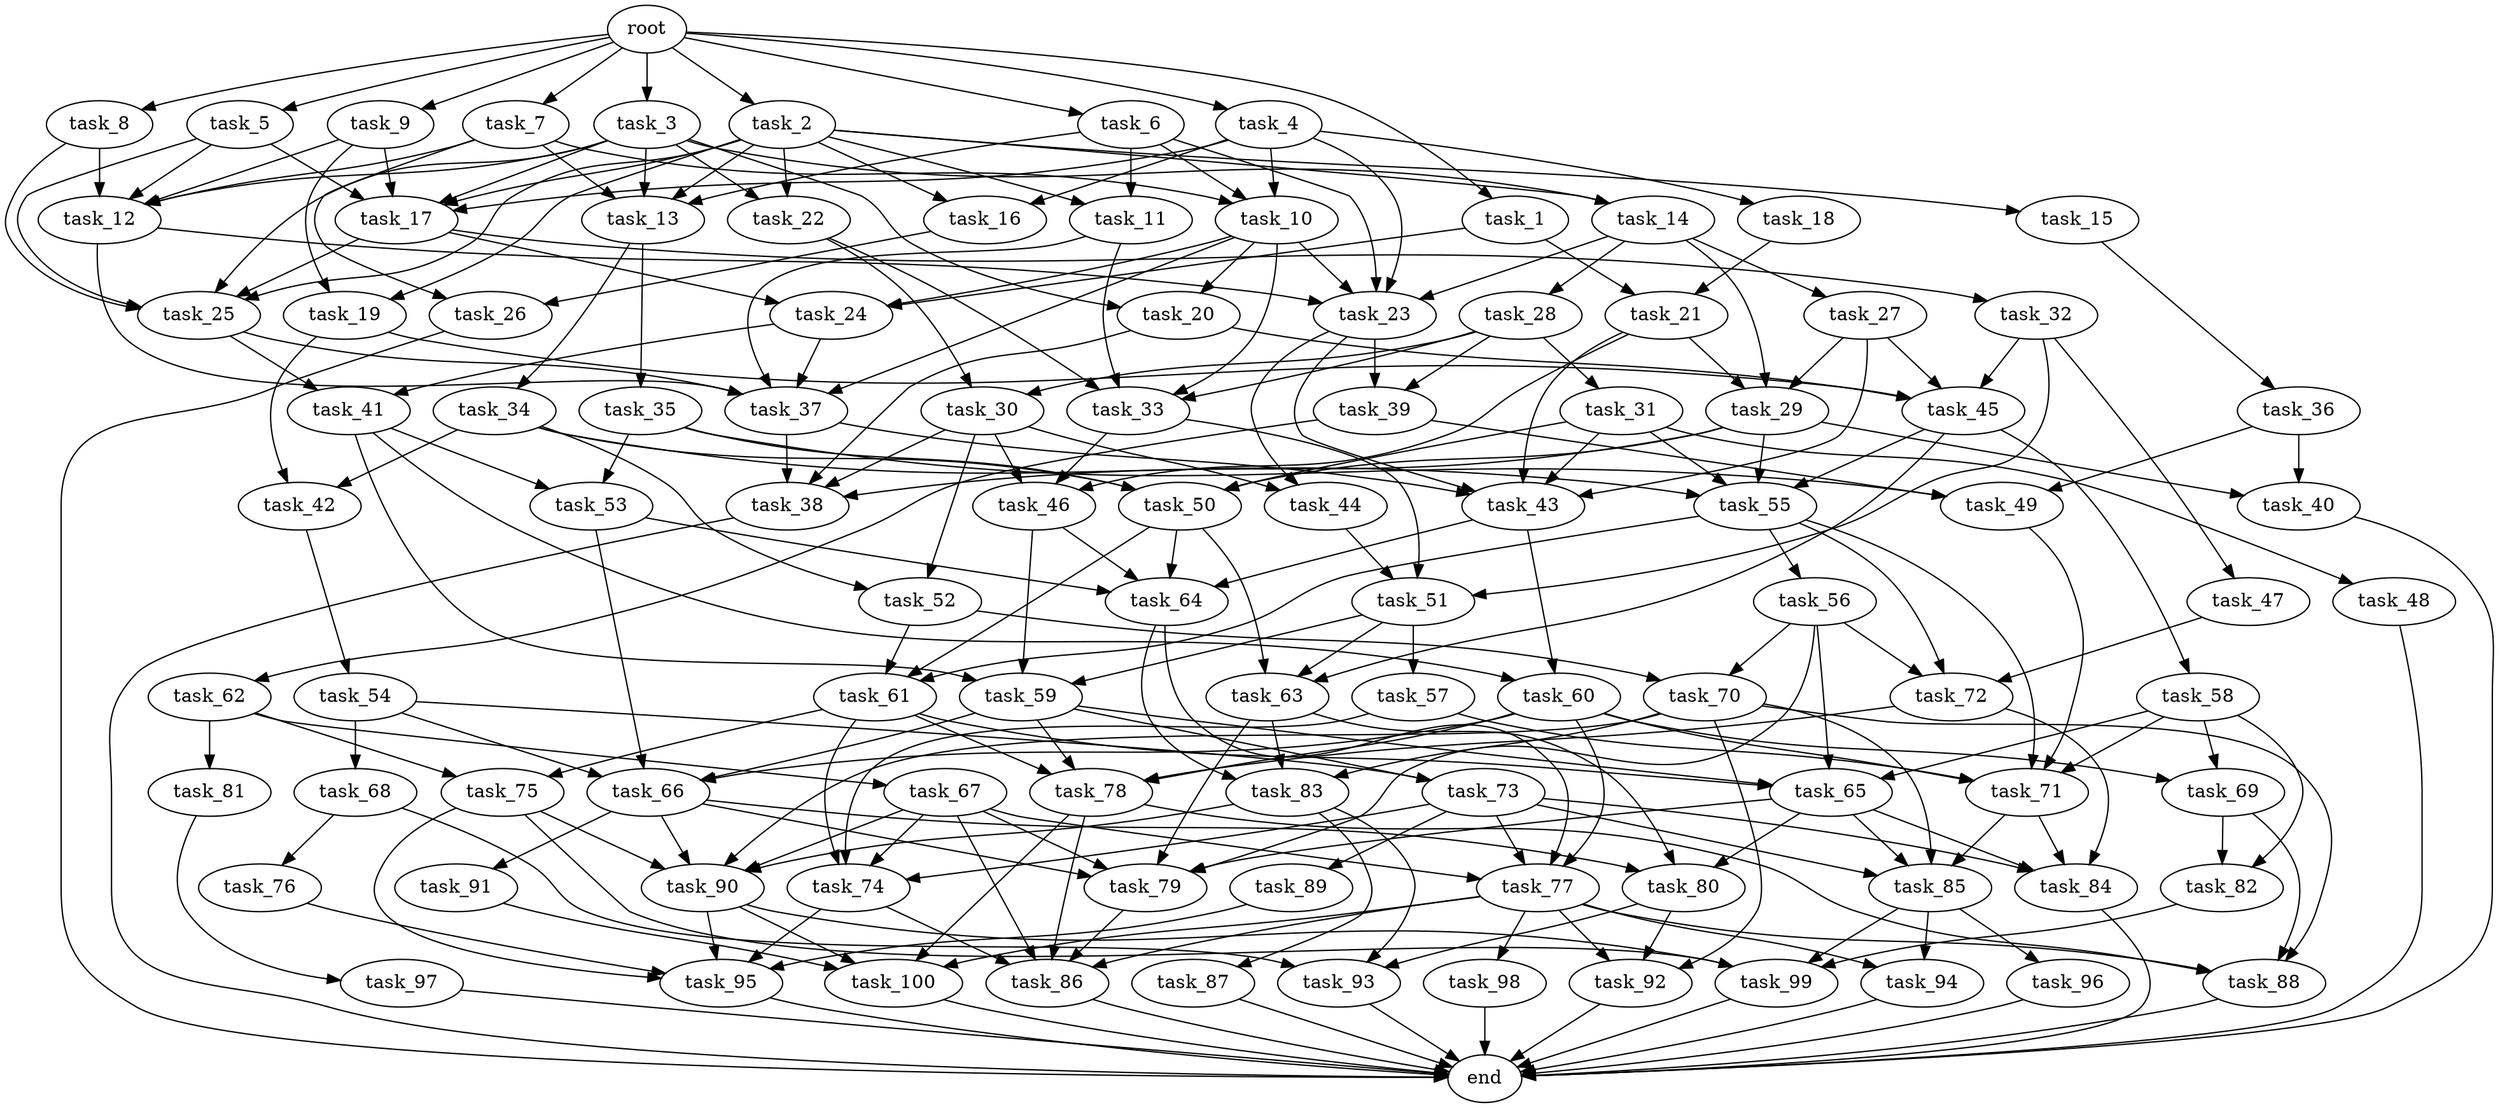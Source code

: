 digraph G {
  task_75 [size="4.476180e+11"];
  task_100 [size="1.993719e+11"];
  task_92 [size="8.848187e+11"];
  task_19 [size="8.412101e+11"];
  task_68 [size="2.714855e+11"];
  task_71 [size="3.795632e+11"];
  task_60 [size="1.104647e+11"];
  task_73 [size="8.115058e+11"];
  task_50 [size="6.832679e+11"];
  task_31 [size="3.147349e+11"];
  task_10 [size="4.754585e+11"];
  task_49 [size="4.896079e+11"];
  task_88 [size="1.747343e+11"];
  task_12 [size="9.505687e+11"];
  task_79 [size="6.151439e+11"];
  task_37 [size="5.015803e+11"];
  task_61 [size="9.280329e+11"];
  task_42 [size="8.991856e+11"];
  task_51 [size="4.538661e+11"];
  root [size="0.000000e+00"];
  task_56 [size="5.322420e+11"];
  task_95 [size="9.864154e+11"];
  task_22 [size="4.657814e+11"];
  task_32 [size="6.678395e+11"];
  task_25 [size="1.748274e+11"];
  task_99 [size="9.708734e+11"];
  task_96 [size="1.693975e+11"];
  task_36 [size="8.446414e+11"];
  task_16 [size="4.160192e+11"];
  task_33 [size="6.341174e+11"];
  task_27 [size="7.724489e+11"];
  task_89 [size="6.372494e+11"];
  end [size="0.000000e+00"];
  task_7 [size="7.978412e+11"];
  task_26 [size="3.446316e+11"];
  task_87 [size="6.279160e+11"];
  task_2 [size="2.470762e+11"];
  task_21 [size="1.164014e+11"];
  task_28 [size="7.401237e+10"];
  task_69 [size="9.730465e+11"];
  task_13 [size="7.945159e+11"];
  task_48 [size="7.262906e+11"];
  task_55 [size="6.234968e+11"];
  task_81 [size="7.194128e+11"];
  task_11 [size="1.537389e+11"];
  task_5 [size="2.725147e+11"];
  task_62 [size="1.866946e+11"];
  task_93 [size="7.240271e+11"];
  task_54 [size="8.389569e+11"];
  task_52 [size="4.971904e+11"];
  task_29 [size="6.700175e+11"];
  task_85 [size="4.281912e+11"];
  task_44 [size="2.687519e+11"];
  task_8 [size="6.917165e+11"];
  task_38 [size="5.524343e+11"];
  task_9 [size="6.864698e+11"];
  task_63 [size="2.222850e+11"];
  task_65 [size="3.899684e+10"];
  task_59 [size="4.293868e+11"];
  task_34 [size="2.600571e+11"];
  task_20 [size="6.257180e+11"];
  task_1 [size="6.554987e+11"];
  task_23 [size="6.652196e+11"];
  task_6 [size="3.886026e+11"];
  task_74 [size="6.716350e+11"];
  task_97 [size="2.359059e+11"];
  task_57 [size="6.729061e+11"];
  task_67 [size="7.133660e+11"];
  task_64 [size="5.538251e+11"];
  task_66 [size="6.889334e+11"];
  task_45 [size="9.576921e+11"];
  task_82 [size="2.282280e+11"];
  task_86 [size="7.123987e+11"];
  task_40 [size="3.047223e+11"];
  task_84 [size="5.168114e+11"];
  task_17 [size="1.266959e+10"];
  task_15 [size="2.146815e+11"];
  task_43 [size="3.394555e+11"];
  task_53 [size="8.742955e+11"];
  task_4 [size="2.343679e+11"];
  task_76 [size="1.573699e+11"];
  task_77 [size="1.172677e+10"];
  task_30 [size="9.985023e+11"];
  task_72 [size="6.573816e+11"];
  task_94 [size="2.259076e+11"];
  task_80 [size="6.446896e+11"];
  task_46 [size="8.711661e+11"];
  task_90 [size="1.734944e+11"];
  task_39 [size="6.612185e+11"];
  task_14 [size="1.128502e+11"];
  task_18 [size="8.327799e+11"];
  task_3 [size="4.103288e+11"];
  task_24 [size="8.793282e+11"];
  task_98 [size="1.610383e+11"];
  task_35 [size="9.506247e+11"];
  task_58 [size="4.786269e+11"];
  task_78 [size="9.551216e+11"];
  task_47 [size="6.608405e+11"];
  task_83 [size="3.683612e+11"];
  task_70 [size="3.245659e+11"];
  task_91 [size="4.000013e+11"];
  task_41 [size="2.561405e+11"];

  task_75 -> task_99 [size="2.427183e+08"];
  task_75 -> task_95 [size="1.972831e+08"];
  task_75 -> task_90 [size="3.469888e+07"];
  task_100 -> end [size="1.000000e-12"];
  task_92 -> end [size="1.000000e-12"];
  task_19 -> task_45 [size="2.394230e+08"];
  task_19 -> task_42 [size="4.495928e+08"];
  task_68 -> task_76 [size="1.573699e+08"];
  task_68 -> task_93 [size="2.413424e+08"];
  task_71 -> task_85 [size="1.070478e+08"];
  task_71 -> task_84 [size="1.292029e+08"];
  task_60 -> task_66 [size="1.722334e+08"];
  task_60 -> task_69 [size="4.865232e+08"];
  task_60 -> task_77 [size="2.931692e+06"];
  task_60 -> task_71 [size="7.591265e+07"];
  task_60 -> task_78 [size="2.387804e+08"];
  task_73 -> task_77 [size="2.931692e+06"];
  task_73 -> task_85 [size="1.070478e+08"];
  task_73 -> task_74 [size="1.679088e+08"];
  task_73 -> task_89 [size="6.372494e+08"];
  task_73 -> task_84 [size="1.292029e+08"];
  task_50 -> task_61 [size="3.093443e+08"];
  task_50 -> task_63 [size="7.409500e+07"];
  task_50 -> task_64 [size="1.384563e+08"];
  task_31 -> task_48 [size="7.262906e+08"];
  task_31 -> task_50 [size="1.708170e+08"];
  task_31 -> task_43 [size="6.789109e+07"];
  task_31 -> task_55 [size="1.558742e+08"];
  task_10 -> task_37 [size="1.003161e+08"];
  task_10 -> task_24 [size="2.931094e+08"];
  task_10 -> task_20 [size="3.128590e+08"];
  task_10 -> task_23 [size="1.330439e+08"];
  task_10 -> task_33 [size="1.585293e+08"];
  task_49 -> task_71 [size="7.591265e+07"];
  task_88 -> end [size="1.000000e-12"];
  task_12 -> task_37 [size="1.003161e+08"];
  task_12 -> task_23 [size="1.330439e+08"];
  task_79 -> task_86 [size="1.424797e+08"];
  task_37 -> task_43 [size="6.789109e+07"];
  task_37 -> task_38 [size="1.381086e+08"];
  task_61 -> task_75 [size="2.238090e+08"];
  task_61 -> task_78 [size="2.387804e+08"];
  task_61 -> task_65 [size="9.749209e+06"];
  task_61 -> task_74 [size="1.679088e+08"];
  task_42 -> task_54 [size="8.389569e+08"];
  task_51 -> task_57 [size="6.729061e+08"];
  task_51 -> task_59 [size="1.431289e+08"];
  task_51 -> task_63 [size="7.409500e+07"];
  root -> task_4 [size="1.000000e-12"];
  root -> task_7 [size="1.000000e-12"];
  root -> task_9 [size="1.000000e-12"];
  root -> task_1 [size="1.000000e-12"];
  root -> task_5 [size="1.000000e-12"];
  root -> task_2 [size="1.000000e-12"];
  root -> task_3 [size="1.000000e-12"];
  root -> task_6 [size="1.000000e-12"];
  root -> task_8 [size="1.000000e-12"];
  task_56 -> task_72 [size="2.191272e+08"];
  task_56 -> task_70 [size="1.622830e+08"];
  task_56 -> task_79 [size="1.230288e+08"];
  task_56 -> task_65 [size="9.749209e+06"];
  task_95 -> end [size="1.000000e-12"];
  task_22 -> task_30 [size="4.992511e+08"];
  task_22 -> task_33 [size="1.585293e+08"];
  task_32 -> task_45 [size="2.394230e+08"];
  task_32 -> task_47 [size="6.608405e+08"];
  task_32 -> task_51 [size="1.512887e+08"];
  task_25 -> task_37 [size="1.003161e+08"];
  task_25 -> task_41 [size="1.280703e+08"];
  task_99 -> end [size="1.000000e-12"];
  task_96 -> end [size="1.000000e-12"];
  task_36 -> task_49 [size="1.632026e+08"];
  task_36 -> task_40 [size="1.523611e+08"];
  task_16 -> task_26 [size="1.723158e+08"];
  task_33 -> task_51 [size="1.512887e+08"];
  task_33 -> task_46 [size="2.903887e+08"];
  task_27 -> task_45 [size="2.394230e+08"];
  task_27 -> task_43 [size="6.789109e+07"];
  task_27 -> task_29 [size="2.233392e+08"];
  task_89 -> task_95 [size="1.972831e+08"];
  task_7 -> task_13 [size="1.986290e+08"];
  task_7 -> task_12 [size="1.901137e+08"];
  task_7 -> task_26 [size="1.723158e+08"];
  task_7 -> task_10 [size="1.584862e+08"];
  task_26 -> end [size="1.000000e-12"];
  task_87 -> end [size="1.000000e-12"];
  task_2 -> task_13 [size="1.986290e+08"];
  task_2 -> task_14 [size="5.642508e+07"];
  task_2 -> task_11 [size="7.686944e+07"];
  task_2 -> task_22 [size="2.328907e+08"];
  task_2 -> task_17 [size="2.533919e+06"];
  task_2 -> task_15 [size="2.146815e+08"];
  task_2 -> task_16 [size="2.080096e+08"];
  task_2 -> task_25 [size="3.496547e+07"];
  task_2 -> task_19 [size="4.206051e+08"];
  task_21 -> task_43 [size="6.789109e+07"];
  task_21 -> task_29 [size="2.233392e+08"];
  task_21 -> task_46 [size="2.903887e+08"];
  task_28 -> task_31 [size="3.147349e+08"];
  task_28 -> task_39 [size="3.306092e+08"];
  task_28 -> task_30 [size="4.992511e+08"];
  task_28 -> task_33 [size="1.585293e+08"];
  task_69 -> task_88 [size="4.368357e+07"];
  task_69 -> task_82 [size="1.141140e+08"];
  task_13 -> task_34 [size="2.600571e+08"];
  task_13 -> task_35 [size="9.506247e+08"];
  task_48 -> end [size="1.000000e-12"];
  task_55 -> task_72 [size="2.191272e+08"];
  task_55 -> task_61 [size="3.093443e+08"];
  task_55 -> task_71 [size="7.591265e+07"];
  task_55 -> task_56 [size="5.322420e+08"];
  task_81 -> task_97 [size="2.359059e+08"];
  task_11 -> task_37 [size="1.003161e+08"];
  task_11 -> task_33 [size="1.585293e+08"];
  task_5 -> task_17 [size="2.533919e+06"];
  task_5 -> task_12 [size="1.901137e+08"];
  task_5 -> task_25 [size="3.496547e+07"];
  task_62 -> task_75 [size="2.238090e+08"];
  task_62 -> task_81 [size="7.194128e+08"];
  task_62 -> task_67 [size="7.133660e+08"];
  task_93 -> end [size="1.000000e-12"];
  task_54 -> task_66 [size="1.722334e+08"];
  task_54 -> task_68 [size="2.714855e+08"];
  task_54 -> task_73 [size="4.057529e+08"];
  task_52 -> task_61 [size="3.093443e+08"];
  task_52 -> task_70 [size="1.622830e+08"];
  task_29 -> task_50 [size="1.708170e+08"];
  task_29 -> task_38 [size="1.381086e+08"];
  task_29 -> task_40 [size="1.523611e+08"];
  task_29 -> task_55 [size="1.558742e+08"];
  task_85 -> task_94 [size="1.129538e+08"];
  task_85 -> task_99 [size="2.427183e+08"];
  task_85 -> task_96 [size="1.693975e+08"];
  task_44 -> task_51 [size="1.512887e+08"];
  task_8 -> task_25 [size="3.496547e+07"];
  task_8 -> task_12 [size="1.901137e+08"];
  task_38 -> end [size="1.000000e-12"];
  task_9 -> task_17 [size="2.533919e+06"];
  task_9 -> task_12 [size="1.901137e+08"];
  task_9 -> task_19 [size="4.206051e+08"];
  task_63 -> task_80 [size="2.148965e+08"];
  task_63 -> task_83 [size="1.227871e+08"];
  task_63 -> task_79 [size="1.230288e+08"];
  task_65 -> task_80 [size="2.148965e+08"];
  task_65 -> task_84 [size="1.292029e+08"];
  task_65 -> task_85 [size="1.070478e+08"];
  task_65 -> task_79 [size="1.230288e+08"];
  task_59 -> task_66 [size="1.722334e+08"];
  task_59 -> task_78 [size="2.387804e+08"];
  task_59 -> task_73 [size="4.057529e+08"];
  task_59 -> task_65 [size="9.749209e+06"];
  task_34 -> task_50 [size="1.708170e+08"];
  task_34 -> task_42 [size="4.495928e+08"];
  task_34 -> task_55 [size="1.558742e+08"];
  task_34 -> task_52 [size="2.485952e+08"];
  task_20 -> task_45 [size="2.394230e+08"];
  task_20 -> task_38 [size="1.381086e+08"];
  task_1 -> task_21 [size="5.820069e+07"];
  task_1 -> task_24 [size="2.931094e+08"];
  task_23 -> task_43 [size="6.789109e+07"];
  task_23 -> task_39 [size="3.306092e+08"];
  task_23 -> task_44 [size="1.343759e+08"];
  task_6 -> task_13 [size="1.986290e+08"];
  task_6 -> task_11 [size="7.686944e+07"];
  task_6 -> task_23 [size="1.330439e+08"];
  task_6 -> task_10 [size="1.584862e+08"];
  task_74 -> task_86 [size="1.424797e+08"];
  task_74 -> task_95 [size="1.972831e+08"];
  task_97 -> end [size="1.000000e-12"];
  task_57 -> task_71 [size="7.591265e+07"];
  task_57 -> task_74 [size="1.679088e+08"];
  task_67 -> task_77 [size="2.931692e+06"];
  task_67 -> task_86 [size="1.424797e+08"];
  task_67 -> task_79 [size="1.230288e+08"];
  task_67 -> task_74 [size="1.679088e+08"];
  task_67 -> task_90 [size="3.469888e+07"];
  task_64 -> task_77 [size="2.931692e+06"];
  task_64 -> task_83 [size="1.227871e+08"];
  task_66 -> task_91 [size="4.000013e+08"];
  task_66 -> task_80 [size="2.148965e+08"];
  task_66 -> task_79 [size="1.230288e+08"];
  task_66 -> task_90 [size="3.469888e+07"];
  task_45 -> task_58 [size="4.786269e+08"];
  task_45 -> task_63 [size="7.409500e+07"];
  task_45 -> task_55 [size="1.558742e+08"];
  task_82 -> task_99 [size="2.427183e+08"];
  task_86 -> end [size="1.000000e-12"];
  task_40 -> end [size="1.000000e-12"];
  task_84 -> end [size="1.000000e-12"];
  task_17 -> task_24 [size="2.931094e+08"];
  task_17 -> task_32 [size="6.678395e+08"];
  task_17 -> task_25 [size="3.496547e+07"];
  task_15 -> task_36 [size="8.446414e+08"];
  task_43 -> task_60 [size="5.523235e+07"];
  task_43 -> task_64 [size="1.384563e+08"];
  task_53 -> task_66 [size="1.722334e+08"];
  task_53 -> task_64 [size="1.384563e+08"];
  task_4 -> task_10 [size="1.584862e+08"];
  task_4 -> task_17 [size="2.533919e+06"];
  task_4 -> task_16 [size="2.080096e+08"];
  task_4 -> task_23 [size="1.330439e+08"];
  task_4 -> task_18 [size="8.327799e+08"];
  task_76 -> task_95 [size="1.972831e+08"];
  task_77 -> task_86 [size="1.424797e+08"];
  task_77 -> task_92 [size="2.949396e+08"];
  task_77 -> task_88 [size="4.368357e+07"];
  task_77 -> task_94 [size="1.129538e+08"];
  task_77 -> task_98 [size="1.610383e+08"];
  task_77 -> task_100 [size="4.984298e+07"];
  task_30 -> task_52 [size="2.485952e+08"];
  task_30 -> task_38 [size="1.381086e+08"];
  task_30 -> task_46 [size="2.903887e+08"];
  task_30 -> task_44 [size="1.343759e+08"];
  task_72 -> task_78 [size="2.387804e+08"];
  task_72 -> task_84 [size="1.292029e+08"];
  task_94 -> end [size="1.000000e-12"];
  task_80 -> task_92 [size="2.949396e+08"];
  task_80 -> task_93 [size="2.413424e+08"];
  task_46 -> task_59 [size="1.431289e+08"];
  task_46 -> task_64 [size="1.384563e+08"];
  task_90 -> task_99 [size="2.427183e+08"];
  task_90 -> task_95 [size="1.972831e+08"];
  task_90 -> task_100 [size="4.984298e+07"];
  task_39 -> task_49 [size="1.632026e+08"];
  task_39 -> task_62 [size="1.866946e+08"];
  task_14 -> task_27 [size="7.724489e+08"];
  task_14 -> task_28 [size="7.401237e+07"];
  task_14 -> task_29 [size="2.233392e+08"];
  task_14 -> task_23 [size="1.330439e+08"];
  task_18 -> task_21 [size="5.820069e+07"];
  task_3 -> task_13 [size="1.986290e+08"];
  task_3 -> task_25 [size="3.496547e+07"];
  task_3 -> task_20 [size="3.128590e+08"];
  task_3 -> task_22 [size="2.328907e+08"];
  task_3 -> task_17 [size="2.533919e+06"];
  task_3 -> task_12 [size="1.901137e+08"];
  task_3 -> task_14 [size="5.642508e+07"];
  task_24 -> task_37 [size="1.003161e+08"];
  task_24 -> task_41 [size="1.280703e+08"];
  task_98 -> end [size="1.000000e-12"];
  task_35 -> task_49 [size="1.632026e+08"];
  task_35 -> task_50 [size="1.708170e+08"];
  task_35 -> task_53 [size="4.371477e+08"];
  task_58 -> task_69 [size="4.865232e+08"];
  task_58 -> task_82 [size="1.141140e+08"];
  task_58 -> task_71 [size="7.591265e+07"];
  task_58 -> task_65 [size="9.749209e+06"];
  task_78 -> task_88 [size="4.368357e+07"];
  task_78 -> task_86 [size="1.424797e+08"];
  task_78 -> task_100 [size="4.984298e+07"];
  task_47 -> task_72 [size="2.191272e+08"];
  task_83 -> task_90 [size="3.469888e+07"];
  task_83 -> task_87 [size="6.279160e+08"];
  task_83 -> task_93 [size="2.413424e+08"];
  task_70 -> task_88 [size="4.368357e+07"];
  task_70 -> task_83 [size="1.227871e+08"];
  task_70 -> task_85 [size="1.070478e+08"];
  task_70 -> task_92 [size="2.949396e+08"];
  task_70 -> task_90 [size="3.469888e+07"];
  task_91 -> task_100 [size="4.984298e+07"];
  task_41 -> task_53 [size="4.371477e+08"];
  task_41 -> task_60 [size="5.523235e+07"];
  task_41 -> task_59 [size="1.431289e+08"];
}
